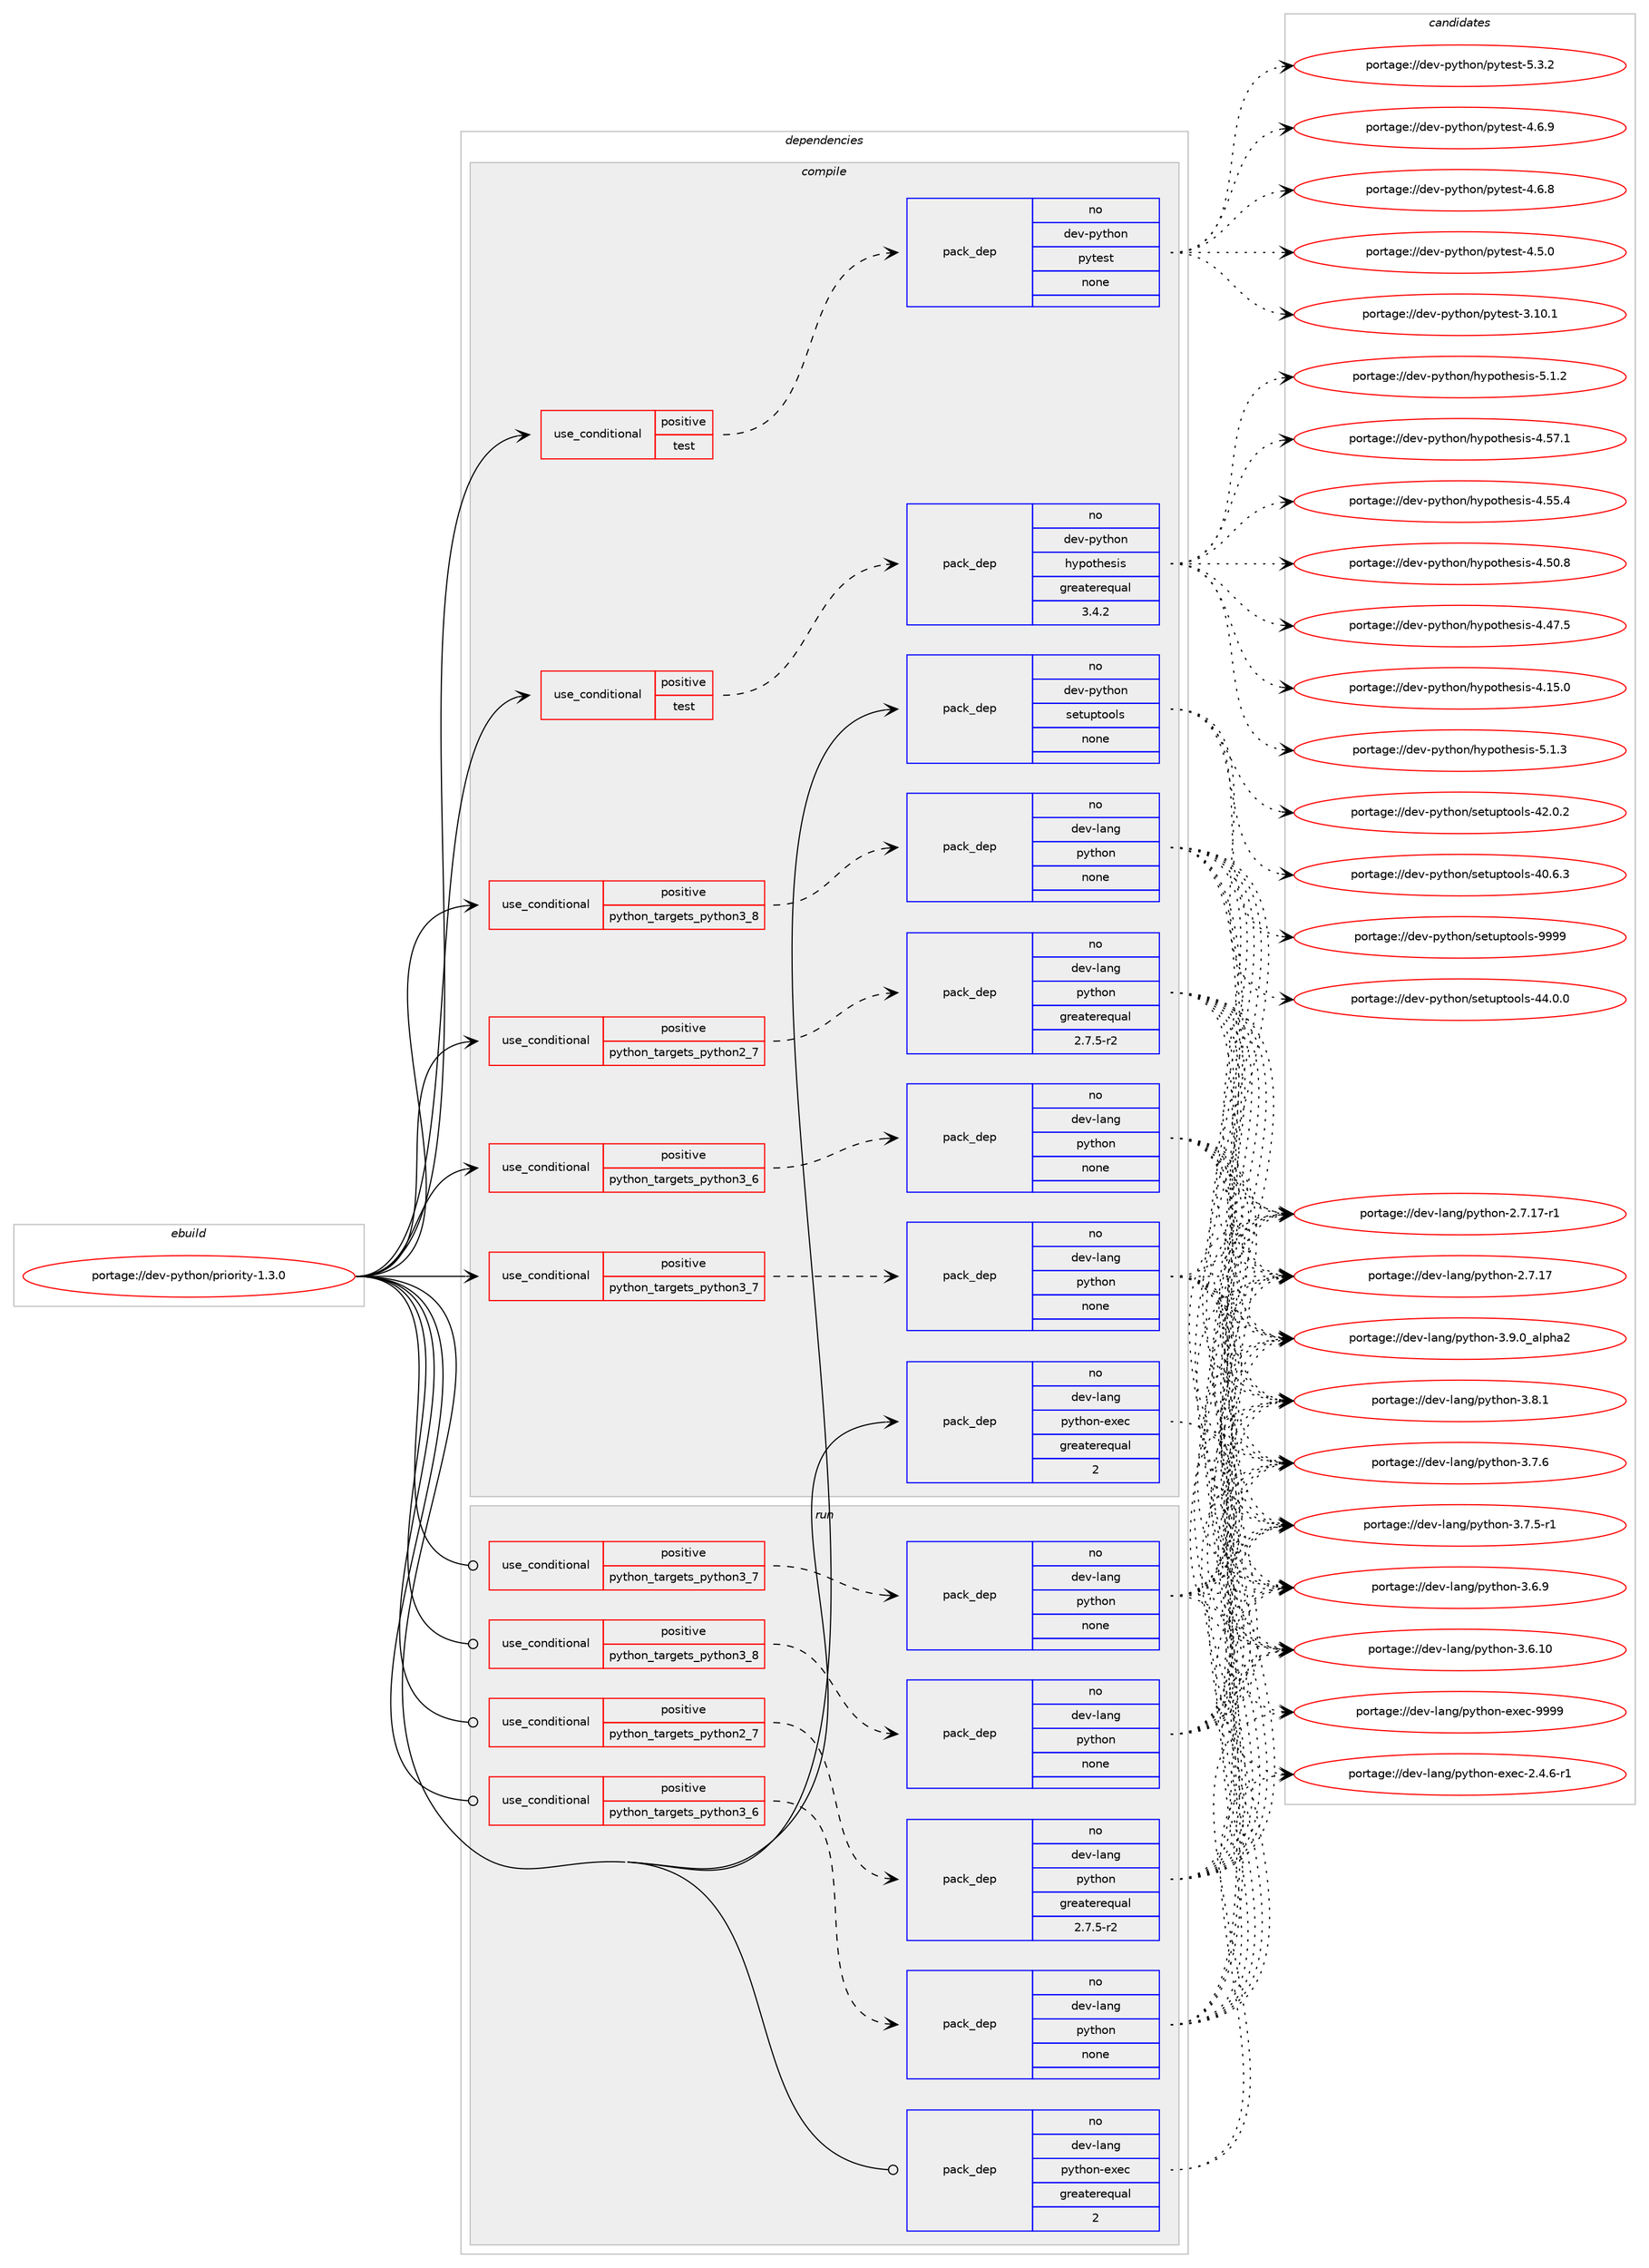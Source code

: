 digraph prolog {

# *************
# Graph options
# *************

newrank=true;
concentrate=true;
compound=true;
graph [rankdir=LR,fontname=Helvetica,fontsize=10,ranksep=1.5];#, ranksep=2.5, nodesep=0.2];
edge  [arrowhead=vee];
node  [fontname=Helvetica,fontsize=10];

# **********
# The ebuild
# **********

subgraph cluster_leftcol {
color=gray;
rank=same;
label=<<i>ebuild</i>>;
id [label="portage://dev-python/priority-1.3.0", color=red, width=4, href="../dev-python/priority-1.3.0.svg"];
}

# ****************
# The dependencies
# ****************

subgraph cluster_midcol {
color=gray;
label=<<i>dependencies</i>>;
subgraph cluster_compile {
fillcolor="#eeeeee";
style=filled;
label=<<i>compile</i>>;
subgraph cond110461 {
dependency441259 [label=<<TABLE BORDER="0" CELLBORDER="1" CELLSPACING="0" CELLPADDING="4"><TR><TD ROWSPAN="3" CELLPADDING="10">use_conditional</TD></TR><TR><TD>positive</TD></TR><TR><TD>python_targets_python2_7</TD></TR></TABLE>>, shape=none, color=red];
subgraph pack325856 {
dependency441260 [label=<<TABLE BORDER="0" CELLBORDER="1" CELLSPACING="0" CELLPADDING="4" WIDTH="220"><TR><TD ROWSPAN="6" CELLPADDING="30">pack_dep</TD></TR><TR><TD WIDTH="110">no</TD></TR><TR><TD>dev-lang</TD></TR><TR><TD>python</TD></TR><TR><TD>greaterequal</TD></TR><TR><TD>2.7.5-r2</TD></TR></TABLE>>, shape=none, color=blue];
}
dependency441259:e -> dependency441260:w [weight=20,style="dashed",arrowhead="vee"];
}
id:e -> dependency441259:w [weight=20,style="solid",arrowhead="vee"];
subgraph cond110462 {
dependency441261 [label=<<TABLE BORDER="0" CELLBORDER="1" CELLSPACING="0" CELLPADDING="4"><TR><TD ROWSPAN="3" CELLPADDING="10">use_conditional</TD></TR><TR><TD>positive</TD></TR><TR><TD>python_targets_python3_6</TD></TR></TABLE>>, shape=none, color=red];
subgraph pack325857 {
dependency441262 [label=<<TABLE BORDER="0" CELLBORDER="1" CELLSPACING="0" CELLPADDING="4" WIDTH="220"><TR><TD ROWSPAN="6" CELLPADDING="30">pack_dep</TD></TR><TR><TD WIDTH="110">no</TD></TR><TR><TD>dev-lang</TD></TR><TR><TD>python</TD></TR><TR><TD>none</TD></TR><TR><TD></TD></TR></TABLE>>, shape=none, color=blue];
}
dependency441261:e -> dependency441262:w [weight=20,style="dashed",arrowhead="vee"];
}
id:e -> dependency441261:w [weight=20,style="solid",arrowhead="vee"];
subgraph cond110463 {
dependency441263 [label=<<TABLE BORDER="0" CELLBORDER="1" CELLSPACING="0" CELLPADDING="4"><TR><TD ROWSPAN="3" CELLPADDING="10">use_conditional</TD></TR><TR><TD>positive</TD></TR><TR><TD>python_targets_python3_7</TD></TR></TABLE>>, shape=none, color=red];
subgraph pack325858 {
dependency441264 [label=<<TABLE BORDER="0" CELLBORDER="1" CELLSPACING="0" CELLPADDING="4" WIDTH="220"><TR><TD ROWSPAN="6" CELLPADDING="30">pack_dep</TD></TR><TR><TD WIDTH="110">no</TD></TR><TR><TD>dev-lang</TD></TR><TR><TD>python</TD></TR><TR><TD>none</TD></TR><TR><TD></TD></TR></TABLE>>, shape=none, color=blue];
}
dependency441263:e -> dependency441264:w [weight=20,style="dashed",arrowhead="vee"];
}
id:e -> dependency441263:w [weight=20,style="solid",arrowhead="vee"];
subgraph cond110464 {
dependency441265 [label=<<TABLE BORDER="0" CELLBORDER="1" CELLSPACING="0" CELLPADDING="4"><TR><TD ROWSPAN="3" CELLPADDING="10">use_conditional</TD></TR><TR><TD>positive</TD></TR><TR><TD>python_targets_python3_8</TD></TR></TABLE>>, shape=none, color=red];
subgraph pack325859 {
dependency441266 [label=<<TABLE BORDER="0" CELLBORDER="1" CELLSPACING="0" CELLPADDING="4" WIDTH="220"><TR><TD ROWSPAN="6" CELLPADDING="30">pack_dep</TD></TR><TR><TD WIDTH="110">no</TD></TR><TR><TD>dev-lang</TD></TR><TR><TD>python</TD></TR><TR><TD>none</TD></TR><TR><TD></TD></TR></TABLE>>, shape=none, color=blue];
}
dependency441265:e -> dependency441266:w [weight=20,style="dashed",arrowhead="vee"];
}
id:e -> dependency441265:w [weight=20,style="solid",arrowhead="vee"];
subgraph cond110465 {
dependency441267 [label=<<TABLE BORDER="0" CELLBORDER="1" CELLSPACING="0" CELLPADDING="4"><TR><TD ROWSPAN="3" CELLPADDING="10">use_conditional</TD></TR><TR><TD>positive</TD></TR><TR><TD>test</TD></TR></TABLE>>, shape=none, color=red];
subgraph pack325860 {
dependency441268 [label=<<TABLE BORDER="0" CELLBORDER="1" CELLSPACING="0" CELLPADDING="4" WIDTH="220"><TR><TD ROWSPAN="6" CELLPADDING="30">pack_dep</TD></TR><TR><TD WIDTH="110">no</TD></TR><TR><TD>dev-python</TD></TR><TR><TD>hypothesis</TD></TR><TR><TD>greaterequal</TD></TR><TR><TD>3.4.2</TD></TR></TABLE>>, shape=none, color=blue];
}
dependency441267:e -> dependency441268:w [weight=20,style="dashed",arrowhead="vee"];
}
id:e -> dependency441267:w [weight=20,style="solid",arrowhead="vee"];
subgraph cond110466 {
dependency441269 [label=<<TABLE BORDER="0" CELLBORDER="1" CELLSPACING="0" CELLPADDING="4"><TR><TD ROWSPAN="3" CELLPADDING="10">use_conditional</TD></TR><TR><TD>positive</TD></TR><TR><TD>test</TD></TR></TABLE>>, shape=none, color=red];
subgraph pack325861 {
dependency441270 [label=<<TABLE BORDER="0" CELLBORDER="1" CELLSPACING="0" CELLPADDING="4" WIDTH="220"><TR><TD ROWSPAN="6" CELLPADDING="30">pack_dep</TD></TR><TR><TD WIDTH="110">no</TD></TR><TR><TD>dev-python</TD></TR><TR><TD>pytest</TD></TR><TR><TD>none</TD></TR><TR><TD></TD></TR></TABLE>>, shape=none, color=blue];
}
dependency441269:e -> dependency441270:w [weight=20,style="dashed",arrowhead="vee"];
}
id:e -> dependency441269:w [weight=20,style="solid",arrowhead="vee"];
subgraph pack325862 {
dependency441271 [label=<<TABLE BORDER="0" CELLBORDER="1" CELLSPACING="0" CELLPADDING="4" WIDTH="220"><TR><TD ROWSPAN="6" CELLPADDING="30">pack_dep</TD></TR><TR><TD WIDTH="110">no</TD></TR><TR><TD>dev-lang</TD></TR><TR><TD>python-exec</TD></TR><TR><TD>greaterequal</TD></TR><TR><TD>2</TD></TR></TABLE>>, shape=none, color=blue];
}
id:e -> dependency441271:w [weight=20,style="solid",arrowhead="vee"];
subgraph pack325863 {
dependency441272 [label=<<TABLE BORDER="0" CELLBORDER="1" CELLSPACING="0" CELLPADDING="4" WIDTH="220"><TR><TD ROWSPAN="6" CELLPADDING="30">pack_dep</TD></TR><TR><TD WIDTH="110">no</TD></TR><TR><TD>dev-python</TD></TR><TR><TD>setuptools</TD></TR><TR><TD>none</TD></TR><TR><TD></TD></TR></TABLE>>, shape=none, color=blue];
}
id:e -> dependency441272:w [weight=20,style="solid",arrowhead="vee"];
}
subgraph cluster_compileandrun {
fillcolor="#eeeeee";
style=filled;
label=<<i>compile and run</i>>;
}
subgraph cluster_run {
fillcolor="#eeeeee";
style=filled;
label=<<i>run</i>>;
subgraph cond110467 {
dependency441273 [label=<<TABLE BORDER="0" CELLBORDER="1" CELLSPACING="0" CELLPADDING="4"><TR><TD ROWSPAN="3" CELLPADDING="10">use_conditional</TD></TR><TR><TD>positive</TD></TR><TR><TD>python_targets_python2_7</TD></TR></TABLE>>, shape=none, color=red];
subgraph pack325864 {
dependency441274 [label=<<TABLE BORDER="0" CELLBORDER="1" CELLSPACING="0" CELLPADDING="4" WIDTH="220"><TR><TD ROWSPAN="6" CELLPADDING="30">pack_dep</TD></TR><TR><TD WIDTH="110">no</TD></TR><TR><TD>dev-lang</TD></TR><TR><TD>python</TD></TR><TR><TD>greaterequal</TD></TR><TR><TD>2.7.5-r2</TD></TR></TABLE>>, shape=none, color=blue];
}
dependency441273:e -> dependency441274:w [weight=20,style="dashed",arrowhead="vee"];
}
id:e -> dependency441273:w [weight=20,style="solid",arrowhead="odot"];
subgraph cond110468 {
dependency441275 [label=<<TABLE BORDER="0" CELLBORDER="1" CELLSPACING="0" CELLPADDING="4"><TR><TD ROWSPAN="3" CELLPADDING="10">use_conditional</TD></TR><TR><TD>positive</TD></TR><TR><TD>python_targets_python3_6</TD></TR></TABLE>>, shape=none, color=red];
subgraph pack325865 {
dependency441276 [label=<<TABLE BORDER="0" CELLBORDER="1" CELLSPACING="0" CELLPADDING="4" WIDTH="220"><TR><TD ROWSPAN="6" CELLPADDING="30">pack_dep</TD></TR><TR><TD WIDTH="110">no</TD></TR><TR><TD>dev-lang</TD></TR><TR><TD>python</TD></TR><TR><TD>none</TD></TR><TR><TD></TD></TR></TABLE>>, shape=none, color=blue];
}
dependency441275:e -> dependency441276:w [weight=20,style="dashed",arrowhead="vee"];
}
id:e -> dependency441275:w [weight=20,style="solid",arrowhead="odot"];
subgraph cond110469 {
dependency441277 [label=<<TABLE BORDER="0" CELLBORDER="1" CELLSPACING="0" CELLPADDING="4"><TR><TD ROWSPAN="3" CELLPADDING="10">use_conditional</TD></TR><TR><TD>positive</TD></TR><TR><TD>python_targets_python3_7</TD></TR></TABLE>>, shape=none, color=red];
subgraph pack325866 {
dependency441278 [label=<<TABLE BORDER="0" CELLBORDER="1" CELLSPACING="0" CELLPADDING="4" WIDTH="220"><TR><TD ROWSPAN="6" CELLPADDING="30">pack_dep</TD></TR><TR><TD WIDTH="110">no</TD></TR><TR><TD>dev-lang</TD></TR><TR><TD>python</TD></TR><TR><TD>none</TD></TR><TR><TD></TD></TR></TABLE>>, shape=none, color=blue];
}
dependency441277:e -> dependency441278:w [weight=20,style="dashed",arrowhead="vee"];
}
id:e -> dependency441277:w [weight=20,style="solid",arrowhead="odot"];
subgraph cond110470 {
dependency441279 [label=<<TABLE BORDER="0" CELLBORDER="1" CELLSPACING="0" CELLPADDING="4"><TR><TD ROWSPAN="3" CELLPADDING="10">use_conditional</TD></TR><TR><TD>positive</TD></TR><TR><TD>python_targets_python3_8</TD></TR></TABLE>>, shape=none, color=red];
subgraph pack325867 {
dependency441280 [label=<<TABLE BORDER="0" CELLBORDER="1" CELLSPACING="0" CELLPADDING="4" WIDTH="220"><TR><TD ROWSPAN="6" CELLPADDING="30">pack_dep</TD></TR><TR><TD WIDTH="110">no</TD></TR><TR><TD>dev-lang</TD></TR><TR><TD>python</TD></TR><TR><TD>none</TD></TR><TR><TD></TD></TR></TABLE>>, shape=none, color=blue];
}
dependency441279:e -> dependency441280:w [weight=20,style="dashed",arrowhead="vee"];
}
id:e -> dependency441279:w [weight=20,style="solid",arrowhead="odot"];
subgraph pack325868 {
dependency441281 [label=<<TABLE BORDER="0" CELLBORDER="1" CELLSPACING="0" CELLPADDING="4" WIDTH="220"><TR><TD ROWSPAN="6" CELLPADDING="30">pack_dep</TD></TR><TR><TD WIDTH="110">no</TD></TR><TR><TD>dev-lang</TD></TR><TR><TD>python-exec</TD></TR><TR><TD>greaterequal</TD></TR><TR><TD>2</TD></TR></TABLE>>, shape=none, color=blue];
}
id:e -> dependency441281:w [weight=20,style="solid",arrowhead="odot"];
}
}

# **************
# The candidates
# **************

subgraph cluster_choices {
rank=same;
color=gray;
label=<<i>candidates</i>>;

subgraph choice325856 {
color=black;
nodesep=1;
choice10010111845108971101034711212111610411111045514657464895971081121049750 [label="portage://dev-lang/python-3.9.0_alpha2", color=red, width=4,href="../dev-lang/python-3.9.0_alpha2.svg"];
choice100101118451089711010347112121116104111110455146564649 [label="portage://dev-lang/python-3.8.1", color=red, width=4,href="../dev-lang/python-3.8.1.svg"];
choice100101118451089711010347112121116104111110455146554654 [label="portage://dev-lang/python-3.7.6", color=red, width=4,href="../dev-lang/python-3.7.6.svg"];
choice1001011184510897110103471121211161041111104551465546534511449 [label="portage://dev-lang/python-3.7.5-r1", color=red, width=4,href="../dev-lang/python-3.7.5-r1.svg"];
choice100101118451089711010347112121116104111110455146544657 [label="portage://dev-lang/python-3.6.9", color=red, width=4,href="../dev-lang/python-3.6.9.svg"];
choice10010111845108971101034711212111610411111045514654464948 [label="portage://dev-lang/python-3.6.10", color=red, width=4,href="../dev-lang/python-3.6.10.svg"];
choice100101118451089711010347112121116104111110455046554649554511449 [label="portage://dev-lang/python-2.7.17-r1", color=red, width=4,href="../dev-lang/python-2.7.17-r1.svg"];
choice10010111845108971101034711212111610411111045504655464955 [label="portage://dev-lang/python-2.7.17", color=red, width=4,href="../dev-lang/python-2.7.17.svg"];
dependency441260:e -> choice10010111845108971101034711212111610411111045514657464895971081121049750:w [style=dotted,weight="100"];
dependency441260:e -> choice100101118451089711010347112121116104111110455146564649:w [style=dotted,weight="100"];
dependency441260:e -> choice100101118451089711010347112121116104111110455146554654:w [style=dotted,weight="100"];
dependency441260:e -> choice1001011184510897110103471121211161041111104551465546534511449:w [style=dotted,weight="100"];
dependency441260:e -> choice100101118451089711010347112121116104111110455146544657:w [style=dotted,weight="100"];
dependency441260:e -> choice10010111845108971101034711212111610411111045514654464948:w [style=dotted,weight="100"];
dependency441260:e -> choice100101118451089711010347112121116104111110455046554649554511449:w [style=dotted,weight="100"];
dependency441260:e -> choice10010111845108971101034711212111610411111045504655464955:w [style=dotted,weight="100"];
}
subgraph choice325857 {
color=black;
nodesep=1;
choice10010111845108971101034711212111610411111045514657464895971081121049750 [label="portage://dev-lang/python-3.9.0_alpha2", color=red, width=4,href="../dev-lang/python-3.9.0_alpha2.svg"];
choice100101118451089711010347112121116104111110455146564649 [label="portage://dev-lang/python-3.8.1", color=red, width=4,href="../dev-lang/python-3.8.1.svg"];
choice100101118451089711010347112121116104111110455146554654 [label="portage://dev-lang/python-3.7.6", color=red, width=4,href="../dev-lang/python-3.7.6.svg"];
choice1001011184510897110103471121211161041111104551465546534511449 [label="portage://dev-lang/python-3.7.5-r1", color=red, width=4,href="../dev-lang/python-3.7.5-r1.svg"];
choice100101118451089711010347112121116104111110455146544657 [label="portage://dev-lang/python-3.6.9", color=red, width=4,href="../dev-lang/python-3.6.9.svg"];
choice10010111845108971101034711212111610411111045514654464948 [label="portage://dev-lang/python-3.6.10", color=red, width=4,href="../dev-lang/python-3.6.10.svg"];
choice100101118451089711010347112121116104111110455046554649554511449 [label="portage://dev-lang/python-2.7.17-r1", color=red, width=4,href="../dev-lang/python-2.7.17-r1.svg"];
choice10010111845108971101034711212111610411111045504655464955 [label="portage://dev-lang/python-2.7.17", color=red, width=4,href="../dev-lang/python-2.7.17.svg"];
dependency441262:e -> choice10010111845108971101034711212111610411111045514657464895971081121049750:w [style=dotted,weight="100"];
dependency441262:e -> choice100101118451089711010347112121116104111110455146564649:w [style=dotted,weight="100"];
dependency441262:e -> choice100101118451089711010347112121116104111110455146554654:w [style=dotted,weight="100"];
dependency441262:e -> choice1001011184510897110103471121211161041111104551465546534511449:w [style=dotted,weight="100"];
dependency441262:e -> choice100101118451089711010347112121116104111110455146544657:w [style=dotted,weight="100"];
dependency441262:e -> choice10010111845108971101034711212111610411111045514654464948:w [style=dotted,weight="100"];
dependency441262:e -> choice100101118451089711010347112121116104111110455046554649554511449:w [style=dotted,weight="100"];
dependency441262:e -> choice10010111845108971101034711212111610411111045504655464955:w [style=dotted,weight="100"];
}
subgraph choice325858 {
color=black;
nodesep=1;
choice10010111845108971101034711212111610411111045514657464895971081121049750 [label="portage://dev-lang/python-3.9.0_alpha2", color=red, width=4,href="../dev-lang/python-3.9.0_alpha2.svg"];
choice100101118451089711010347112121116104111110455146564649 [label="portage://dev-lang/python-3.8.1", color=red, width=4,href="../dev-lang/python-3.8.1.svg"];
choice100101118451089711010347112121116104111110455146554654 [label="portage://dev-lang/python-3.7.6", color=red, width=4,href="../dev-lang/python-3.7.6.svg"];
choice1001011184510897110103471121211161041111104551465546534511449 [label="portage://dev-lang/python-3.7.5-r1", color=red, width=4,href="../dev-lang/python-3.7.5-r1.svg"];
choice100101118451089711010347112121116104111110455146544657 [label="portage://dev-lang/python-3.6.9", color=red, width=4,href="../dev-lang/python-3.6.9.svg"];
choice10010111845108971101034711212111610411111045514654464948 [label="portage://dev-lang/python-3.6.10", color=red, width=4,href="../dev-lang/python-3.6.10.svg"];
choice100101118451089711010347112121116104111110455046554649554511449 [label="portage://dev-lang/python-2.7.17-r1", color=red, width=4,href="../dev-lang/python-2.7.17-r1.svg"];
choice10010111845108971101034711212111610411111045504655464955 [label="portage://dev-lang/python-2.7.17", color=red, width=4,href="../dev-lang/python-2.7.17.svg"];
dependency441264:e -> choice10010111845108971101034711212111610411111045514657464895971081121049750:w [style=dotted,weight="100"];
dependency441264:e -> choice100101118451089711010347112121116104111110455146564649:w [style=dotted,weight="100"];
dependency441264:e -> choice100101118451089711010347112121116104111110455146554654:w [style=dotted,weight="100"];
dependency441264:e -> choice1001011184510897110103471121211161041111104551465546534511449:w [style=dotted,weight="100"];
dependency441264:e -> choice100101118451089711010347112121116104111110455146544657:w [style=dotted,weight="100"];
dependency441264:e -> choice10010111845108971101034711212111610411111045514654464948:w [style=dotted,weight="100"];
dependency441264:e -> choice100101118451089711010347112121116104111110455046554649554511449:w [style=dotted,weight="100"];
dependency441264:e -> choice10010111845108971101034711212111610411111045504655464955:w [style=dotted,weight="100"];
}
subgraph choice325859 {
color=black;
nodesep=1;
choice10010111845108971101034711212111610411111045514657464895971081121049750 [label="portage://dev-lang/python-3.9.0_alpha2", color=red, width=4,href="../dev-lang/python-3.9.0_alpha2.svg"];
choice100101118451089711010347112121116104111110455146564649 [label="portage://dev-lang/python-3.8.1", color=red, width=4,href="../dev-lang/python-3.8.1.svg"];
choice100101118451089711010347112121116104111110455146554654 [label="portage://dev-lang/python-3.7.6", color=red, width=4,href="../dev-lang/python-3.7.6.svg"];
choice1001011184510897110103471121211161041111104551465546534511449 [label="portage://dev-lang/python-3.7.5-r1", color=red, width=4,href="../dev-lang/python-3.7.5-r1.svg"];
choice100101118451089711010347112121116104111110455146544657 [label="portage://dev-lang/python-3.6.9", color=red, width=4,href="../dev-lang/python-3.6.9.svg"];
choice10010111845108971101034711212111610411111045514654464948 [label="portage://dev-lang/python-3.6.10", color=red, width=4,href="../dev-lang/python-3.6.10.svg"];
choice100101118451089711010347112121116104111110455046554649554511449 [label="portage://dev-lang/python-2.7.17-r1", color=red, width=4,href="../dev-lang/python-2.7.17-r1.svg"];
choice10010111845108971101034711212111610411111045504655464955 [label="portage://dev-lang/python-2.7.17", color=red, width=4,href="../dev-lang/python-2.7.17.svg"];
dependency441266:e -> choice10010111845108971101034711212111610411111045514657464895971081121049750:w [style=dotted,weight="100"];
dependency441266:e -> choice100101118451089711010347112121116104111110455146564649:w [style=dotted,weight="100"];
dependency441266:e -> choice100101118451089711010347112121116104111110455146554654:w [style=dotted,weight="100"];
dependency441266:e -> choice1001011184510897110103471121211161041111104551465546534511449:w [style=dotted,weight="100"];
dependency441266:e -> choice100101118451089711010347112121116104111110455146544657:w [style=dotted,weight="100"];
dependency441266:e -> choice10010111845108971101034711212111610411111045514654464948:w [style=dotted,weight="100"];
dependency441266:e -> choice100101118451089711010347112121116104111110455046554649554511449:w [style=dotted,weight="100"];
dependency441266:e -> choice10010111845108971101034711212111610411111045504655464955:w [style=dotted,weight="100"];
}
subgraph choice325860 {
color=black;
nodesep=1;
choice1001011184511212111610411111047104121112111116104101115105115455346494651 [label="portage://dev-python/hypothesis-5.1.3", color=red, width=4,href="../dev-python/hypothesis-5.1.3.svg"];
choice1001011184511212111610411111047104121112111116104101115105115455346494650 [label="portage://dev-python/hypothesis-5.1.2", color=red, width=4,href="../dev-python/hypothesis-5.1.2.svg"];
choice100101118451121211161041111104710412111211111610410111510511545524653554649 [label="portage://dev-python/hypothesis-4.57.1", color=red, width=4,href="../dev-python/hypothesis-4.57.1.svg"];
choice100101118451121211161041111104710412111211111610410111510511545524653534652 [label="portage://dev-python/hypothesis-4.55.4", color=red, width=4,href="../dev-python/hypothesis-4.55.4.svg"];
choice100101118451121211161041111104710412111211111610410111510511545524653484656 [label="portage://dev-python/hypothesis-4.50.8", color=red, width=4,href="../dev-python/hypothesis-4.50.8.svg"];
choice100101118451121211161041111104710412111211111610410111510511545524652554653 [label="portage://dev-python/hypothesis-4.47.5", color=red, width=4,href="../dev-python/hypothesis-4.47.5.svg"];
choice100101118451121211161041111104710412111211111610410111510511545524649534648 [label="portage://dev-python/hypothesis-4.15.0", color=red, width=4,href="../dev-python/hypothesis-4.15.0.svg"];
dependency441268:e -> choice1001011184511212111610411111047104121112111116104101115105115455346494651:w [style=dotted,weight="100"];
dependency441268:e -> choice1001011184511212111610411111047104121112111116104101115105115455346494650:w [style=dotted,weight="100"];
dependency441268:e -> choice100101118451121211161041111104710412111211111610410111510511545524653554649:w [style=dotted,weight="100"];
dependency441268:e -> choice100101118451121211161041111104710412111211111610410111510511545524653534652:w [style=dotted,weight="100"];
dependency441268:e -> choice100101118451121211161041111104710412111211111610410111510511545524653484656:w [style=dotted,weight="100"];
dependency441268:e -> choice100101118451121211161041111104710412111211111610410111510511545524652554653:w [style=dotted,weight="100"];
dependency441268:e -> choice100101118451121211161041111104710412111211111610410111510511545524649534648:w [style=dotted,weight="100"];
}
subgraph choice325861 {
color=black;
nodesep=1;
choice1001011184511212111610411111047112121116101115116455346514650 [label="portage://dev-python/pytest-5.3.2", color=red, width=4,href="../dev-python/pytest-5.3.2.svg"];
choice1001011184511212111610411111047112121116101115116455246544657 [label="portage://dev-python/pytest-4.6.9", color=red, width=4,href="../dev-python/pytest-4.6.9.svg"];
choice1001011184511212111610411111047112121116101115116455246544656 [label="portage://dev-python/pytest-4.6.8", color=red, width=4,href="../dev-python/pytest-4.6.8.svg"];
choice1001011184511212111610411111047112121116101115116455246534648 [label="portage://dev-python/pytest-4.5.0", color=red, width=4,href="../dev-python/pytest-4.5.0.svg"];
choice100101118451121211161041111104711212111610111511645514649484649 [label="portage://dev-python/pytest-3.10.1", color=red, width=4,href="../dev-python/pytest-3.10.1.svg"];
dependency441270:e -> choice1001011184511212111610411111047112121116101115116455346514650:w [style=dotted,weight="100"];
dependency441270:e -> choice1001011184511212111610411111047112121116101115116455246544657:w [style=dotted,weight="100"];
dependency441270:e -> choice1001011184511212111610411111047112121116101115116455246544656:w [style=dotted,weight="100"];
dependency441270:e -> choice1001011184511212111610411111047112121116101115116455246534648:w [style=dotted,weight="100"];
dependency441270:e -> choice100101118451121211161041111104711212111610111511645514649484649:w [style=dotted,weight="100"];
}
subgraph choice325862 {
color=black;
nodesep=1;
choice10010111845108971101034711212111610411111045101120101994557575757 [label="portage://dev-lang/python-exec-9999", color=red, width=4,href="../dev-lang/python-exec-9999.svg"];
choice10010111845108971101034711212111610411111045101120101994550465246544511449 [label="portage://dev-lang/python-exec-2.4.6-r1", color=red, width=4,href="../dev-lang/python-exec-2.4.6-r1.svg"];
dependency441271:e -> choice10010111845108971101034711212111610411111045101120101994557575757:w [style=dotted,weight="100"];
dependency441271:e -> choice10010111845108971101034711212111610411111045101120101994550465246544511449:w [style=dotted,weight="100"];
}
subgraph choice325863 {
color=black;
nodesep=1;
choice10010111845112121116104111110471151011161171121161111111081154557575757 [label="portage://dev-python/setuptools-9999", color=red, width=4,href="../dev-python/setuptools-9999.svg"];
choice100101118451121211161041111104711510111611711211611111110811545525246484648 [label="portage://dev-python/setuptools-44.0.0", color=red, width=4,href="../dev-python/setuptools-44.0.0.svg"];
choice100101118451121211161041111104711510111611711211611111110811545525046484650 [label="portage://dev-python/setuptools-42.0.2", color=red, width=4,href="../dev-python/setuptools-42.0.2.svg"];
choice100101118451121211161041111104711510111611711211611111110811545524846544651 [label="portage://dev-python/setuptools-40.6.3", color=red, width=4,href="../dev-python/setuptools-40.6.3.svg"];
dependency441272:e -> choice10010111845112121116104111110471151011161171121161111111081154557575757:w [style=dotted,weight="100"];
dependency441272:e -> choice100101118451121211161041111104711510111611711211611111110811545525246484648:w [style=dotted,weight="100"];
dependency441272:e -> choice100101118451121211161041111104711510111611711211611111110811545525046484650:w [style=dotted,weight="100"];
dependency441272:e -> choice100101118451121211161041111104711510111611711211611111110811545524846544651:w [style=dotted,weight="100"];
}
subgraph choice325864 {
color=black;
nodesep=1;
choice10010111845108971101034711212111610411111045514657464895971081121049750 [label="portage://dev-lang/python-3.9.0_alpha2", color=red, width=4,href="../dev-lang/python-3.9.0_alpha2.svg"];
choice100101118451089711010347112121116104111110455146564649 [label="portage://dev-lang/python-3.8.1", color=red, width=4,href="../dev-lang/python-3.8.1.svg"];
choice100101118451089711010347112121116104111110455146554654 [label="portage://dev-lang/python-3.7.6", color=red, width=4,href="../dev-lang/python-3.7.6.svg"];
choice1001011184510897110103471121211161041111104551465546534511449 [label="portage://dev-lang/python-3.7.5-r1", color=red, width=4,href="../dev-lang/python-3.7.5-r1.svg"];
choice100101118451089711010347112121116104111110455146544657 [label="portage://dev-lang/python-3.6.9", color=red, width=4,href="../dev-lang/python-3.6.9.svg"];
choice10010111845108971101034711212111610411111045514654464948 [label="portage://dev-lang/python-3.6.10", color=red, width=4,href="../dev-lang/python-3.6.10.svg"];
choice100101118451089711010347112121116104111110455046554649554511449 [label="portage://dev-lang/python-2.7.17-r1", color=red, width=4,href="../dev-lang/python-2.7.17-r1.svg"];
choice10010111845108971101034711212111610411111045504655464955 [label="portage://dev-lang/python-2.7.17", color=red, width=4,href="../dev-lang/python-2.7.17.svg"];
dependency441274:e -> choice10010111845108971101034711212111610411111045514657464895971081121049750:w [style=dotted,weight="100"];
dependency441274:e -> choice100101118451089711010347112121116104111110455146564649:w [style=dotted,weight="100"];
dependency441274:e -> choice100101118451089711010347112121116104111110455146554654:w [style=dotted,weight="100"];
dependency441274:e -> choice1001011184510897110103471121211161041111104551465546534511449:w [style=dotted,weight="100"];
dependency441274:e -> choice100101118451089711010347112121116104111110455146544657:w [style=dotted,weight="100"];
dependency441274:e -> choice10010111845108971101034711212111610411111045514654464948:w [style=dotted,weight="100"];
dependency441274:e -> choice100101118451089711010347112121116104111110455046554649554511449:w [style=dotted,weight="100"];
dependency441274:e -> choice10010111845108971101034711212111610411111045504655464955:w [style=dotted,weight="100"];
}
subgraph choice325865 {
color=black;
nodesep=1;
choice10010111845108971101034711212111610411111045514657464895971081121049750 [label="portage://dev-lang/python-3.9.0_alpha2", color=red, width=4,href="../dev-lang/python-3.9.0_alpha2.svg"];
choice100101118451089711010347112121116104111110455146564649 [label="portage://dev-lang/python-3.8.1", color=red, width=4,href="../dev-lang/python-3.8.1.svg"];
choice100101118451089711010347112121116104111110455146554654 [label="portage://dev-lang/python-3.7.6", color=red, width=4,href="../dev-lang/python-3.7.6.svg"];
choice1001011184510897110103471121211161041111104551465546534511449 [label="portage://dev-lang/python-3.7.5-r1", color=red, width=4,href="../dev-lang/python-3.7.5-r1.svg"];
choice100101118451089711010347112121116104111110455146544657 [label="portage://dev-lang/python-3.6.9", color=red, width=4,href="../dev-lang/python-3.6.9.svg"];
choice10010111845108971101034711212111610411111045514654464948 [label="portage://dev-lang/python-3.6.10", color=red, width=4,href="../dev-lang/python-3.6.10.svg"];
choice100101118451089711010347112121116104111110455046554649554511449 [label="portage://dev-lang/python-2.7.17-r1", color=red, width=4,href="../dev-lang/python-2.7.17-r1.svg"];
choice10010111845108971101034711212111610411111045504655464955 [label="portage://dev-lang/python-2.7.17", color=red, width=4,href="../dev-lang/python-2.7.17.svg"];
dependency441276:e -> choice10010111845108971101034711212111610411111045514657464895971081121049750:w [style=dotted,weight="100"];
dependency441276:e -> choice100101118451089711010347112121116104111110455146564649:w [style=dotted,weight="100"];
dependency441276:e -> choice100101118451089711010347112121116104111110455146554654:w [style=dotted,weight="100"];
dependency441276:e -> choice1001011184510897110103471121211161041111104551465546534511449:w [style=dotted,weight="100"];
dependency441276:e -> choice100101118451089711010347112121116104111110455146544657:w [style=dotted,weight="100"];
dependency441276:e -> choice10010111845108971101034711212111610411111045514654464948:w [style=dotted,weight="100"];
dependency441276:e -> choice100101118451089711010347112121116104111110455046554649554511449:w [style=dotted,weight="100"];
dependency441276:e -> choice10010111845108971101034711212111610411111045504655464955:w [style=dotted,weight="100"];
}
subgraph choice325866 {
color=black;
nodesep=1;
choice10010111845108971101034711212111610411111045514657464895971081121049750 [label="portage://dev-lang/python-3.9.0_alpha2", color=red, width=4,href="../dev-lang/python-3.9.0_alpha2.svg"];
choice100101118451089711010347112121116104111110455146564649 [label="portage://dev-lang/python-3.8.1", color=red, width=4,href="../dev-lang/python-3.8.1.svg"];
choice100101118451089711010347112121116104111110455146554654 [label="portage://dev-lang/python-3.7.6", color=red, width=4,href="../dev-lang/python-3.7.6.svg"];
choice1001011184510897110103471121211161041111104551465546534511449 [label="portage://dev-lang/python-3.7.5-r1", color=red, width=4,href="../dev-lang/python-3.7.5-r1.svg"];
choice100101118451089711010347112121116104111110455146544657 [label="portage://dev-lang/python-3.6.9", color=red, width=4,href="../dev-lang/python-3.6.9.svg"];
choice10010111845108971101034711212111610411111045514654464948 [label="portage://dev-lang/python-3.6.10", color=red, width=4,href="../dev-lang/python-3.6.10.svg"];
choice100101118451089711010347112121116104111110455046554649554511449 [label="portage://dev-lang/python-2.7.17-r1", color=red, width=4,href="../dev-lang/python-2.7.17-r1.svg"];
choice10010111845108971101034711212111610411111045504655464955 [label="portage://dev-lang/python-2.7.17", color=red, width=4,href="../dev-lang/python-2.7.17.svg"];
dependency441278:e -> choice10010111845108971101034711212111610411111045514657464895971081121049750:w [style=dotted,weight="100"];
dependency441278:e -> choice100101118451089711010347112121116104111110455146564649:w [style=dotted,weight="100"];
dependency441278:e -> choice100101118451089711010347112121116104111110455146554654:w [style=dotted,weight="100"];
dependency441278:e -> choice1001011184510897110103471121211161041111104551465546534511449:w [style=dotted,weight="100"];
dependency441278:e -> choice100101118451089711010347112121116104111110455146544657:w [style=dotted,weight="100"];
dependency441278:e -> choice10010111845108971101034711212111610411111045514654464948:w [style=dotted,weight="100"];
dependency441278:e -> choice100101118451089711010347112121116104111110455046554649554511449:w [style=dotted,weight="100"];
dependency441278:e -> choice10010111845108971101034711212111610411111045504655464955:w [style=dotted,weight="100"];
}
subgraph choice325867 {
color=black;
nodesep=1;
choice10010111845108971101034711212111610411111045514657464895971081121049750 [label="portage://dev-lang/python-3.9.0_alpha2", color=red, width=4,href="../dev-lang/python-3.9.0_alpha2.svg"];
choice100101118451089711010347112121116104111110455146564649 [label="portage://dev-lang/python-3.8.1", color=red, width=4,href="../dev-lang/python-3.8.1.svg"];
choice100101118451089711010347112121116104111110455146554654 [label="portage://dev-lang/python-3.7.6", color=red, width=4,href="../dev-lang/python-3.7.6.svg"];
choice1001011184510897110103471121211161041111104551465546534511449 [label="portage://dev-lang/python-3.7.5-r1", color=red, width=4,href="../dev-lang/python-3.7.5-r1.svg"];
choice100101118451089711010347112121116104111110455146544657 [label="portage://dev-lang/python-3.6.9", color=red, width=4,href="../dev-lang/python-3.6.9.svg"];
choice10010111845108971101034711212111610411111045514654464948 [label="portage://dev-lang/python-3.6.10", color=red, width=4,href="../dev-lang/python-3.6.10.svg"];
choice100101118451089711010347112121116104111110455046554649554511449 [label="portage://dev-lang/python-2.7.17-r1", color=red, width=4,href="../dev-lang/python-2.7.17-r1.svg"];
choice10010111845108971101034711212111610411111045504655464955 [label="portage://dev-lang/python-2.7.17", color=red, width=4,href="../dev-lang/python-2.7.17.svg"];
dependency441280:e -> choice10010111845108971101034711212111610411111045514657464895971081121049750:w [style=dotted,weight="100"];
dependency441280:e -> choice100101118451089711010347112121116104111110455146564649:w [style=dotted,weight="100"];
dependency441280:e -> choice100101118451089711010347112121116104111110455146554654:w [style=dotted,weight="100"];
dependency441280:e -> choice1001011184510897110103471121211161041111104551465546534511449:w [style=dotted,weight="100"];
dependency441280:e -> choice100101118451089711010347112121116104111110455146544657:w [style=dotted,weight="100"];
dependency441280:e -> choice10010111845108971101034711212111610411111045514654464948:w [style=dotted,weight="100"];
dependency441280:e -> choice100101118451089711010347112121116104111110455046554649554511449:w [style=dotted,weight="100"];
dependency441280:e -> choice10010111845108971101034711212111610411111045504655464955:w [style=dotted,weight="100"];
}
subgraph choice325868 {
color=black;
nodesep=1;
choice10010111845108971101034711212111610411111045101120101994557575757 [label="portage://dev-lang/python-exec-9999", color=red, width=4,href="../dev-lang/python-exec-9999.svg"];
choice10010111845108971101034711212111610411111045101120101994550465246544511449 [label="portage://dev-lang/python-exec-2.4.6-r1", color=red, width=4,href="../dev-lang/python-exec-2.4.6-r1.svg"];
dependency441281:e -> choice10010111845108971101034711212111610411111045101120101994557575757:w [style=dotted,weight="100"];
dependency441281:e -> choice10010111845108971101034711212111610411111045101120101994550465246544511449:w [style=dotted,weight="100"];
}
}

}
